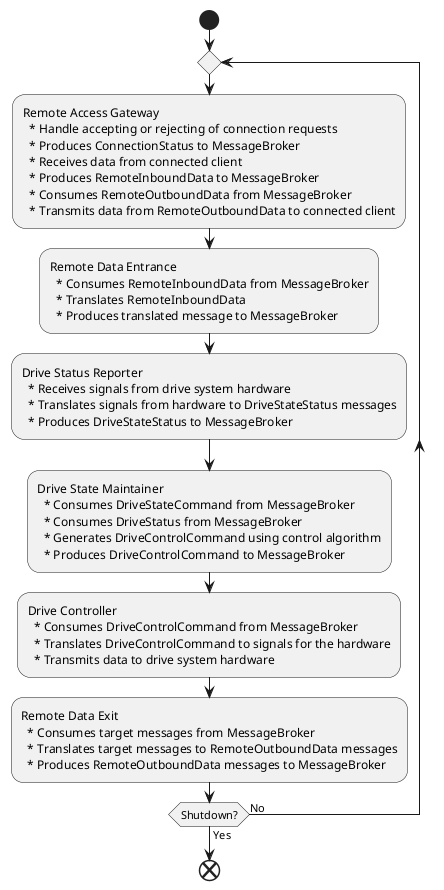 @startuml

start

repeat
:Remote Access Gateway
  * Handle accepting or rejecting of connection requests
  * Produces ConnectionStatus to MessageBroker
  * Receives data from connected client
  * Produces RemoteInboundData to MessageBroker
  * Consumes RemoteOutboundData from MessageBroker
  * Transmits data from RemoteOutboundData to connected client; 

:Remote Data Entrance
  * Consumes RemoteInboundData from MessageBroker
  * Translates RemoteInboundData
  * Produces translated message to MessageBroker;

:Drive Status Reporter
  * Receives signals from drive system hardware
  * Translates signals from hardware to DriveStateStatus messages
  * Produces DriveStateStatus to MessageBroker;

:Drive State Maintainer
  * Consumes DriveStateCommand from MessageBroker
  * Consumes DriveStatus from MessageBroker
  * Generates DriveControlCommand using control algorithm
  * Produces DriveControlCommand to MessageBroker;

:Drive Controller
  * Consumes DriveControlCommand from MessageBroker
  * Translates DriveControlCommand to signals for the hardware
  * Transmits data to drive system hardware;

:Remote Data Exit
  * Consumes target messages from MessageBroker
  * Translates target messages to RemoteOutboundData messages
  * Produces RemoteOutboundData messages to MessageBroker;

repeat while (Shutdown?) is (No) not (Yes)

end

@enduml


